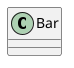 @startuml
class "Bar"
@enduml

@startmindmap
* Debian
** Ubuntu
*** Linux Mint
*** Kubuntu
@endmindmap

@startsalt
{
  Login    | "MyName   "
  Password | "****     "
  [Cancel] | [  OK   ]
}
@endsalt

@startgantt
[Prototype design] lasts 15 days
[Test prototype] lasts 10 days
@endgantt

@startuml
class "Foo"
@enduml
